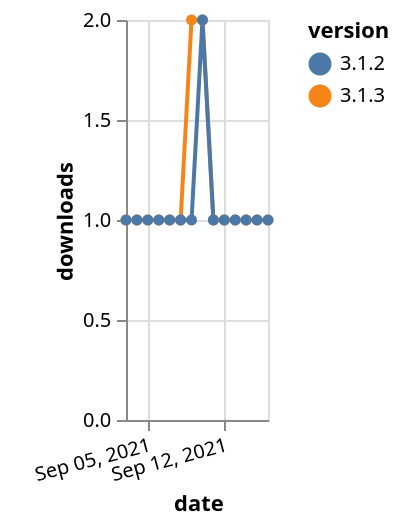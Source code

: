 {"$schema": "https://vega.github.io/schema/vega-lite/v5.json", "description": "A simple bar chart with embedded data.", "data": {"values": [{"date": "2021-09-03", "total": 210, "delta": 1, "version": "3.1.3"}, {"date": "2021-09-04", "total": 211, "delta": 1, "version": "3.1.3"}, {"date": "2021-09-05", "total": 212, "delta": 1, "version": "3.1.3"}, {"date": "2021-09-06", "total": 213, "delta": 1, "version": "3.1.3"}, {"date": "2021-09-07", "total": 214, "delta": 1, "version": "3.1.3"}, {"date": "2021-09-08", "total": 215, "delta": 1, "version": "3.1.3"}, {"date": "2021-09-09", "total": 217, "delta": 2, "version": "3.1.3"}, {"date": "2021-09-10", "total": 219, "delta": 2, "version": "3.1.3"}, {"date": "2021-09-11", "total": 220, "delta": 1, "version": "3.1.3"}, {"date": "2021-09-12", "total": 221, "delta": 1, "version": "3.1.3"}, {"date": "2021-09-13", "total": 222, "delta": 1, "version": "3.1.3"}, {"date": "2021-09-14", "total": 223, "delta": 1, "version": "3.1.3"}, {"date": "2021-09-15", "total": 224, "delta": 1, "version": "3.1.3"}, {"date": "2021-09-16", "total": 225, "delta": 1, "version": "3.1.3"}, {"date": "2021-09-03", "total": 368, "delta": 1, "version": "3.1.2"}, {"date": "2021-09-04", "total": 369, "delta": 1, "version": "3.1.2"}, {"date": "2021-09-05", "total": 370, "delta": 1, "version": "3.1.2"}, {"date": "2021-09-06", "total": 371, "delta": 1, "version": "3.1.2"}, {"date": "2021-09-07", "total": 372, "delta": 1, "version": "3.1.2"}, {"date": "2021-09-08", "total": 373, "delta": 1, "version": "3.1.2"}, {"date": "2021-09-09", "total": 374, "delta": 1, "version": "3.1.2"}, {"date": "2021-09-10", "total": 376, "delta": 2, "version": "3.1.2"}, {"date": "2021-09-11", "total": 377, "delta": 1, "version": "3.1.2"}, {"date": "2021-09-12", "total": 378, "delta": 1, "version": "3.1.2"}, {"date": "2021-09-13", "total": 379, "delta": 1, "version": "3.1.2"}, {"date": "2021-09-14", "total": 380, "delta": 1, "version": "3.1.2"}, {"date": "2021-09-15", "total": 381, "delta": 1, "version": "3.1.2"}, {"date": "2021-09-16", "total": 382, "delta": 1, "version": "3.1.2"}]}, "width": "container", "mark": {"type": "line", "point": {"filled": true}}, "encoding": {"x": {"field": "date", "type": "temporal", "timeUnit": "yearmonthdate", "title": "date", "axis": {"labelAngle": -15}}, "y": {"field": "delta", "type": "quantitative", "title": "downloads"}, "color": {"field": "version", "type": "nominal"}, "tooltip": {"field": "delta"}}}